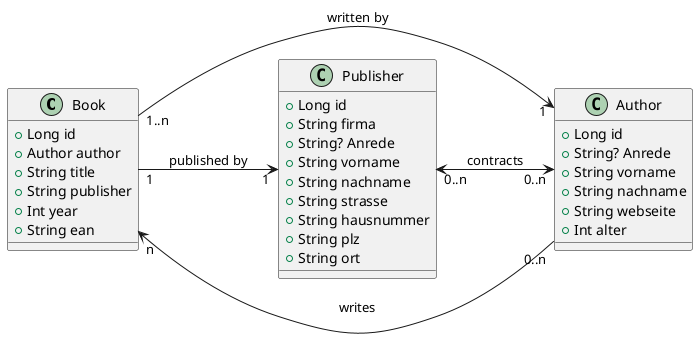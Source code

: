 @startuml
left to right direction

class Book {
  + Long id
  + Author author
  + String title
  + String publisher
  + Int year
  + String ean
}

class Author {
  + Long id
  + String? Anrede
  + String vorname
  + String nachname
  + String webseite
  + Int alter
}

class Publisher {
  + Long id
  + String firma
  + String? Anrede
  + String vorname
  + String nachname
  + String strasse
  + String hausnummer
  + String plz
  + String ort
}

Book "1" --> "1" Publisher : "published by"
Book "1..n" --> "1" Author : "written by"
Publisher "0..n" <--> "0..n" Author : "contracts"
Author "0..n" --> "n" Book : "writes"

@enduml